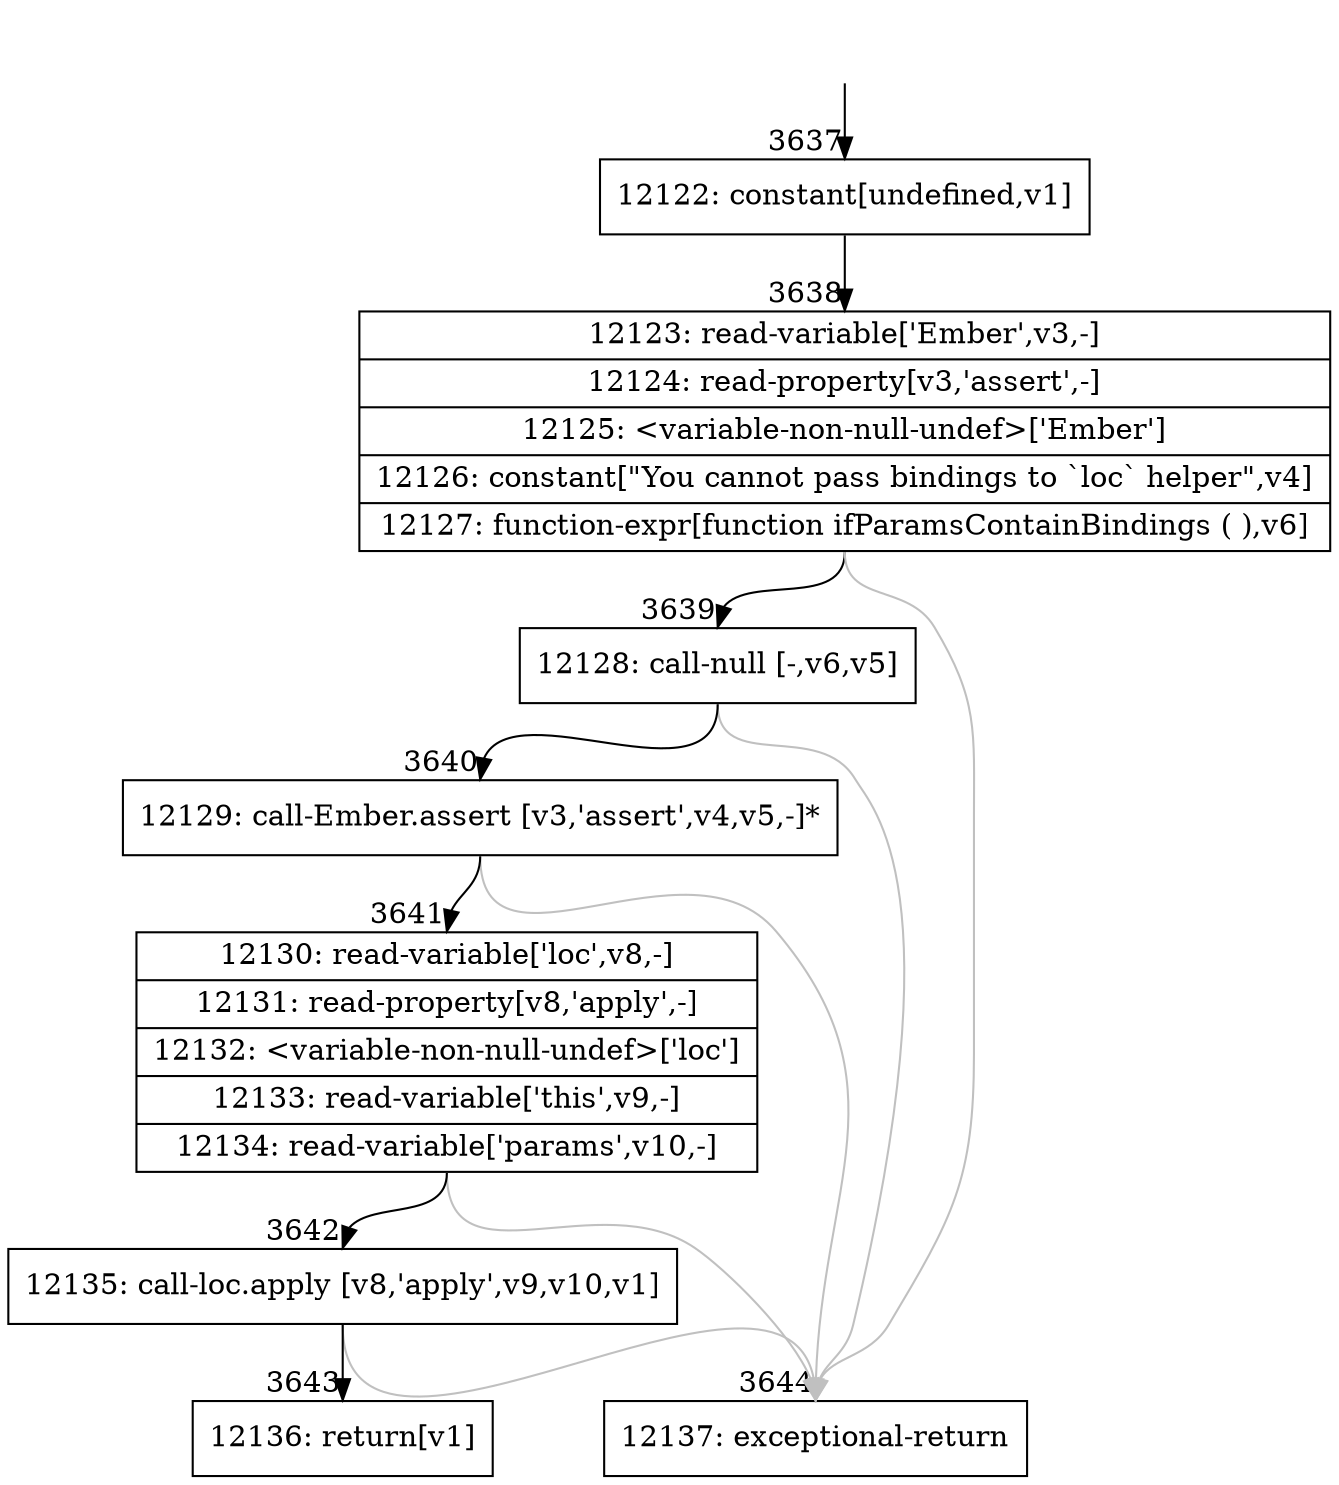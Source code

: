 digraph {
rankdir="TD"
BB_entry287[shape=none,label=""];
BB_entry287 -> BB3637 [tailport=s, headport=n, headlabel="    3637"]
BB3637 [shape=record label="{12122: constant[undefined,v1]}" ] 
BB3637 -> BB3638 [tailport=s, headport=n, headlabel="      3638"]
BB3638 [shape=record label="{12123: read-variable['Ember',v3,-]|12124: read-property[v3,'assert',-]|12125: \<variable-non-null-undef\>['Ember']|12126: constant[\"You cannot pass bindings to `loc` helper\",v4]|12127: function-expr[function ifParamsContainBindings ( ),v6]}" ] 
BB3638 -> BB3639 [tailport=s, headport=n, headlabel="      3639"]
BB3638 -> BB3644 [tailport=s, headport=n, color=gray, headlabel="      3644"]
BB3639 [shape=record label="{12128: call-null [-,v6,v5]}" ] 
BB3639 -> BB3640 [tailport=s, headport=n, headlabel="      3640"]
BB3639 -> BB3644 [tailport=s, headport=n, color=gray]
BB3640 [shape=record label="{12129: call-Ember.assert [v3,'assert',v4,v5,-]*}" ] 
BB3640 -> BB3641 [tailport=s, headport=n, headlabel="      3641"]
BB3640 -> BB3644 [tailport=s, headport=n, color=gray]
BB3641 [shape=record label="{12130: read-variable['loc',v8,-]|12131: read-property[v8,'apply',-]|12132: \<variable-non-null-undef\>['loc']|12133: read-variable['this',v9,-]|12134: read-variable['params',v10,-]}" ] 
BB3641 -> BB3642 [tailport=s, headport=n, headlabel="      3642"]
BB3641 -> BB3644 [tailport=s, headport=n, color=gray]
BB3642 [shape=record label="{12135: call-loc.apply [v8,'apply',v9,v10,v1]}" ] 
BB3642 -> BB3643 [tailport=s, headport=n, headlabel="      3643"]
BB3642 -> BB3644 [tailport=s, headport=n, color=gray]
BB3643 [shape=record label="{12136: return[v1]}" ] 
BB3644 [shape=record label="{12137: exceptional-return}" ] 
//#$~ 6682
}
